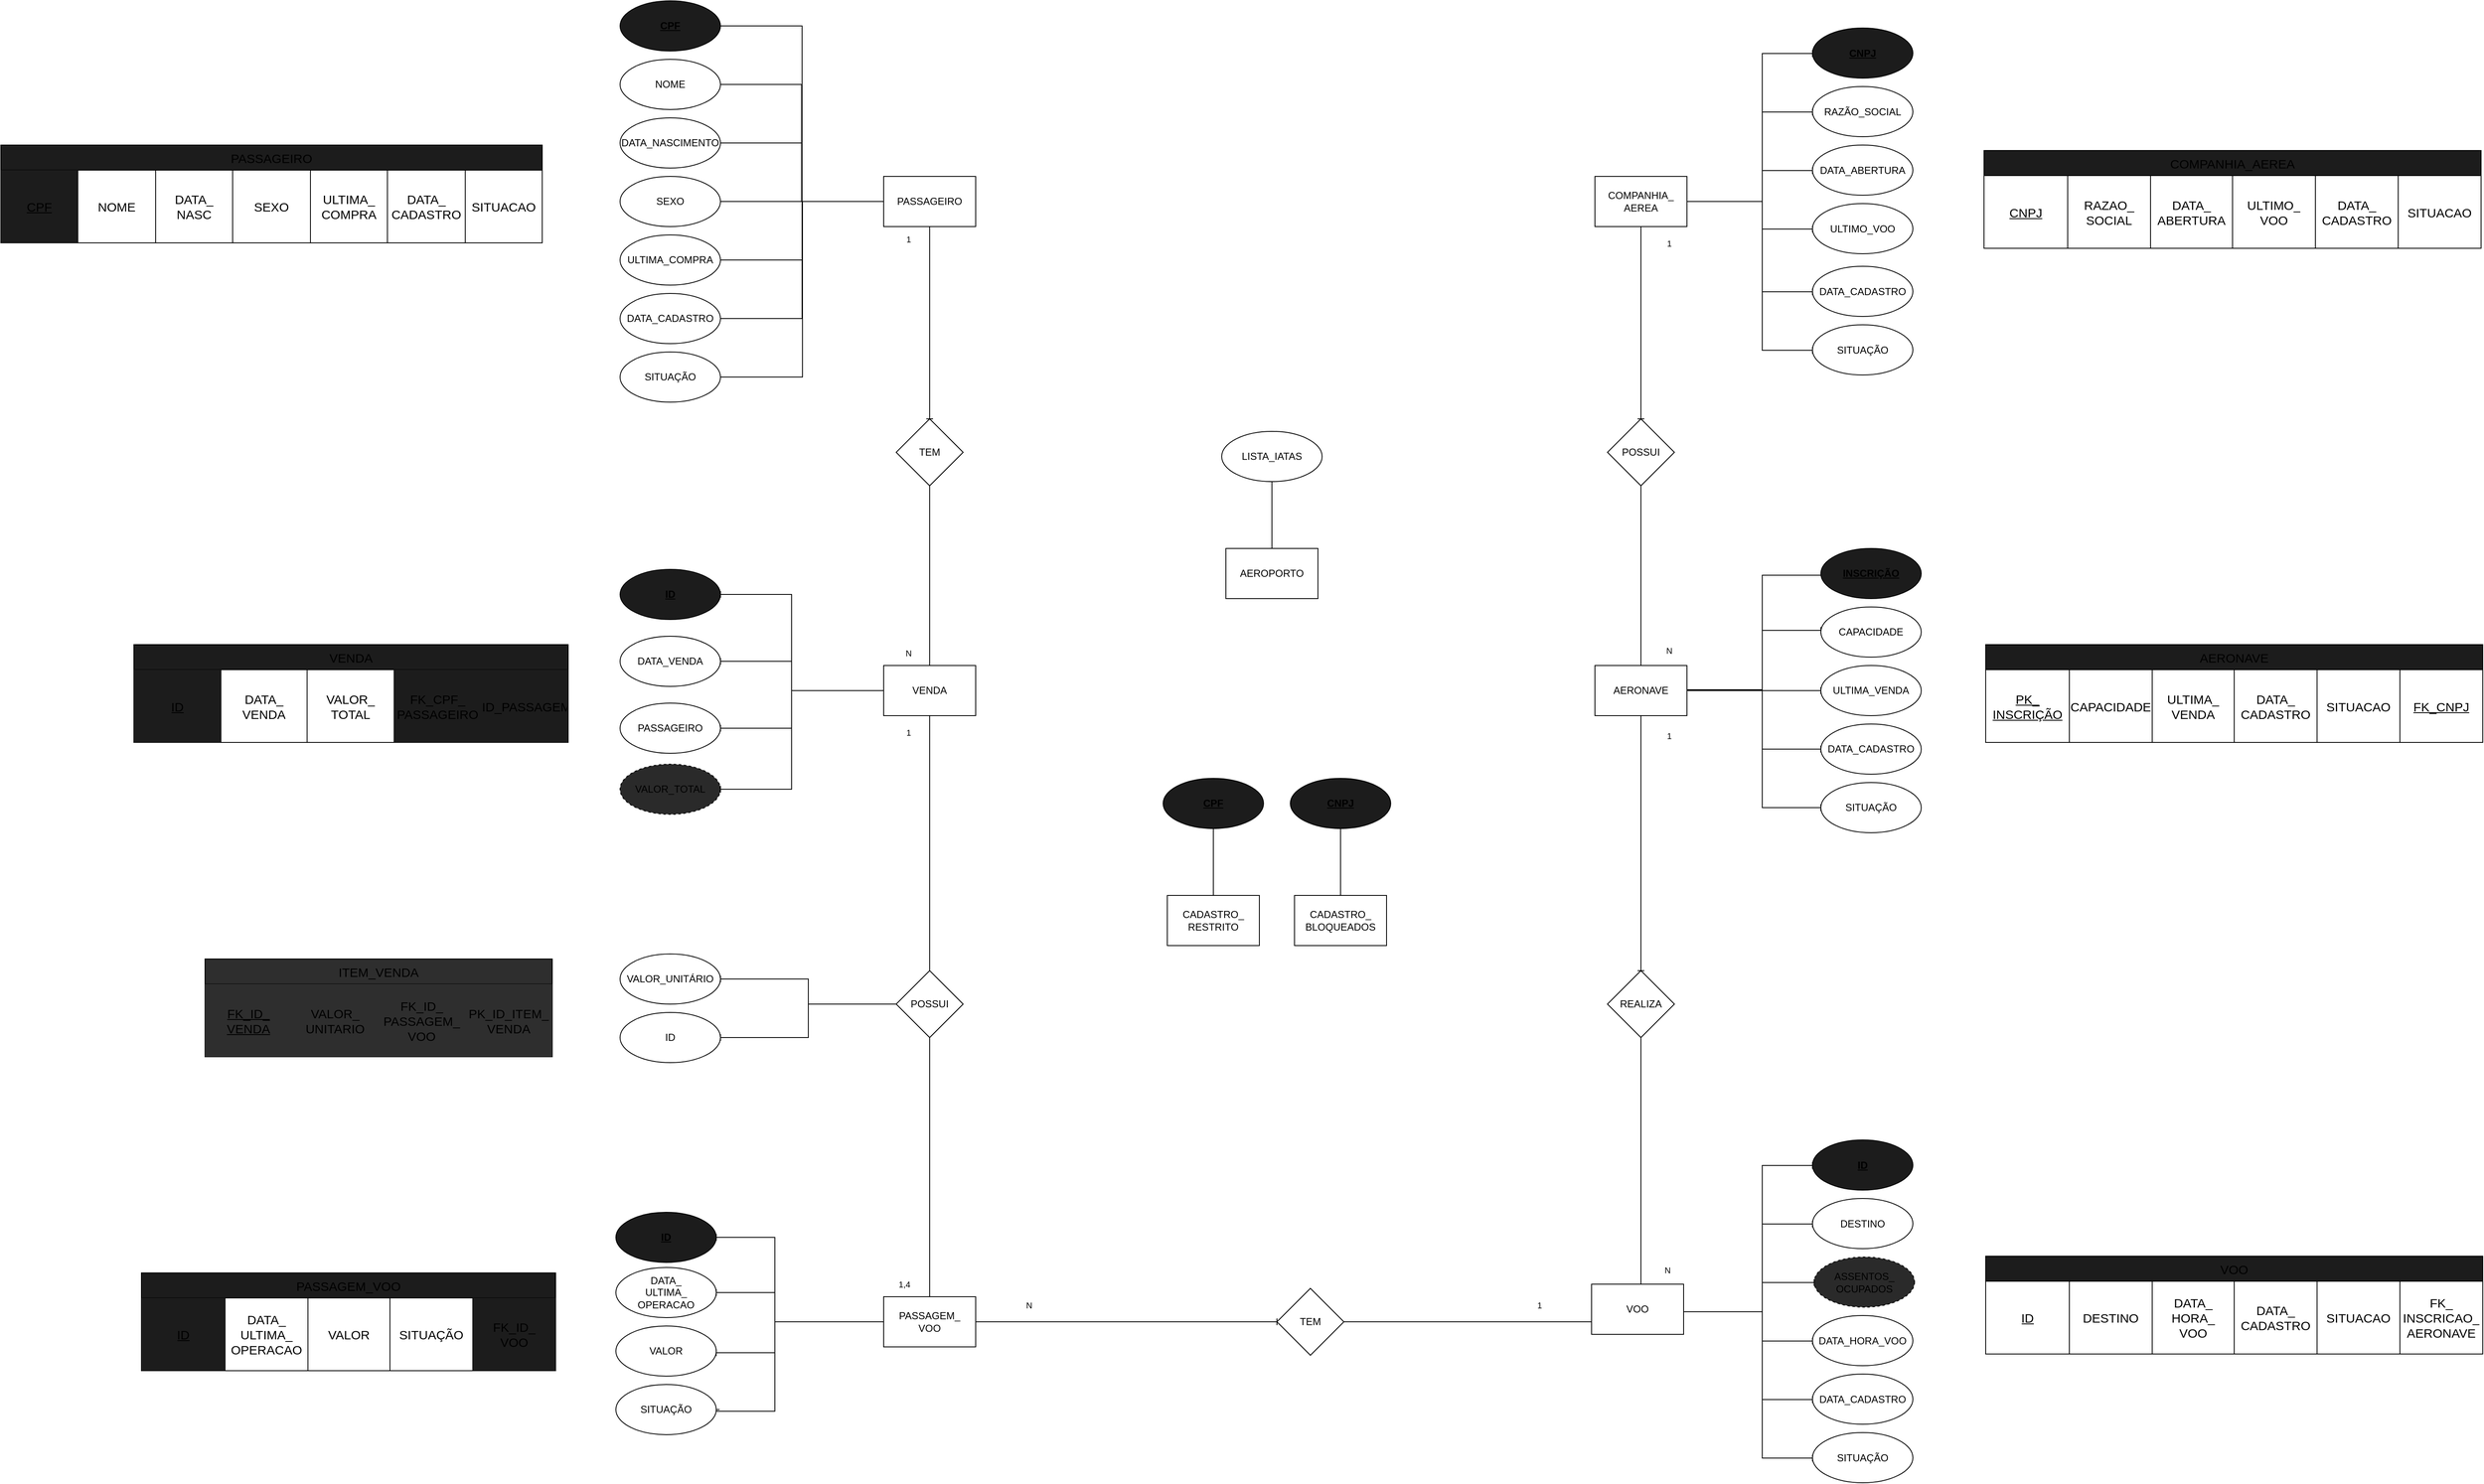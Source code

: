 <mxfile version="20.3.0" type="device"><diagram id="CQ9ocVuap0msSRgWzdyq" name="Página-1"><mxGraphModel dx="4755" dy="2163" grid="0" gridSize="10" guides="1" tooltips="1" connect="1" arrows="1" fold="1" page="0" pageScale="1" pageWidth="827" pageHeight="1169" math="0" shadow="0"><root><mxCell id="0"/><mxCell id="1" parent="0"/><mxCell id="SNsG5qbIzjklTTwgmhhQ-179" value="" style="edgeStyle=orthogonalEdgeStyle;rounded=0;orthogonalLoop=1;jettySize=auto;html=1;fontSize=10;endArrow=baseDash;endFill=0;" parent="1" source="SNsG5qbIzjklTTwgmhhQ-1" target="SNsG5qbIzjklTTwgmhhQ-178" edge="1"><mxGeometry relative="1" as="geometry"/></mxCell><mxCell id="SNsG5qbIzjklTTwgmhhQ-1" value="PASSAGEIRO" style="whiteSpace=wrap;html=1;align=center;strokeColor=default;" parent="1" vertex="1"><mxGeometry x="-90" y="600" width="110" height="60" as="geometry"/></mxCell><mxCell id="SNsG5qbIzjklTTwgmhhQ-144" style="edgeStyle=orthogonalEdgeStyle;rounded=0;orthogonalLoop=1;jettySize=auto;html=1;entryX=0;entryY=0.5;entryDx=0;entryDy=0;fontSize=10;endArrow=baseDash;endFill=0;" parent="1" source="SNsG5qbIzjklTTwgmhhQ-12" target="SNsG5qbIzjklTTwgmhhQ-1" edge="1"><mxGeometry relative="1" as="geometry"/></mxCell><mxCell id="SNsG5qbIzjklTTwgmhhQ-12" value="&lt;u&gt;&lt;b&gt;CPF&lt;/b&gt;&lt;/u&gt;" style="ellipse;whiteSpace=wrap;html=1;fillColor=#1C1C1C;" parent="1" vertex="1"><mxGeometry x="-405" y="390" width="120" height="60" as="geometry"/></mxCell><mxCell id="SNsG5qbIzjklTTwgmhhQ-145" style="edgeStyle=orthogonalEdgeStyle;rounded=0;orthogonalLoop=1;jettySize=auto;html=1;fontSize=10;endArrow=baseDash;endFill=0;" parent="1" source="SNsG5qbIzjklTTwgmhhQ-14" target="SNsG5qbIzjklTTwgmhhQ-1" edge="1"><mxGeometry relative="1" as="geometry"><Array as="points"><mxPoint x="-188" y="490"/><mxPoint x="-188" y="630"/></Array></mxGeometry></mxCell><mxCell id="SNsG5qbIzjklTTwgmhhQ-14" value="NOME" style="ellipse;whiteSpace=wrap;html=1;" parent="1" vertex="1"><mxGeometry x="-405" y="460" width="120" height="60" as="geometry"/></mxCell><mxCell id="SNsG5qbIzjklTTwgmhhQ-146" style="edgeStyle=orthogonalEdgeStyle;rounded=0;orthogonalLoop=1;jettySize=auto;html=1;entryX=0;entryY=0.5;entryDx=0;entryDy=0;fontSize=10;endArrow=baseDash;endFill=0;" parent="1" source="SNsG5qbIzjklTTwgmhhQ-16" target="SNsG5qbIzjklTTwgmhhQ-1" edge="1"><mxGeometry relative="1" as="geometry"/></mxCell><mxCell id="SNsG5qbIzjklTTwgmhhQ-16" value="DATA_NASCIMENTO" style="ellipse;whiteSpace=wrap;html=1;" parent="1" vertex="1"><mxGeometry x="-405" y="530" width="120" height="60" as="geometry"/></mxCell><mxCell id="SNsG5qbIzjklTTwgmhhQ-147" style="edgeStyle=orthogonalEdgeStyle;rounded=0;orthogonalLoop=1;jettySize=auto;html=1;fontSize=10;endArrow=baseDash;endFill=0;" parent="1" source="SNsG5qbIzjklTTwgmhhQ-18" target="SNsG5qbIzjklTTwgmhhQ-1" edge="1"><mxGeometry relative="1" as="geometry"/></mxCell><mxCell id="SNsG5qbIzjklTTwgmhhQ-18" value="SEXO" style="ellipse;whiteSpace=wrap;html=1;" parent="1" vertex="1"><mxGeometry x="-405" y="600" width="120" height="60" as="geometry"/></mxCell><mxCell id="SNsG5qbIzjklTTwgmhhQ-150" style="edgeStyle=orthogonalEdgeStyle;rounded=0;orthogonalLoop=1;jettySize=auto;html=1;entryX=0;entryY=0.5;entryDx=0;entryDy=0;fontSize=10;endArrow=baseDash;endFill=0;" parent="1" source="SNsG5qbIzjklTTwgmhhQ-20" target="SNsG5qbIzjklTTwgmhhQ-1" edge="1"><mxGeometry relative="1" as="geometry"/></mxCell><mxCell id="SNsG5qbIzjklTTwgmhhQ-20" value="ULTIMA_COMPRA" style="ellipse;whiteSpace=wrap;html=1;" parent="1" vertex="1"><mxGeometry x="-405" y="670" width="120" height="60" as="geometry"/></mxCell><mxCell id="SNsG5qbIzjklTTwgmhhQ-151" style="edgeStyle=orthogonalEdgeStyle;rounded=0;orthogonalLoop=1;jettySize=auto;html=1;entryX=0;entryY=0.5;entryDx=0;entryDy=0;fontSize=10;endArrow=baseDash;endFill=0;" parent="1" source="SNsG5qbIzjklTTwgmhhQ-24" target="SNsG5qbIzjklTTwgmhhQ-1" edge="1"><mxGeometry relative="1" as="geometry"/></mxCell><mxCell id="SNsG5qbIzjklTTwgmhhQ-24" value="DATA_CADASTRO" style="ellipse;whiteSpace=wrap;html=1;" parent="1" vertex="1"><mxGeometry x="-405" y="740" width="120" height="60" as="geometry"/></mxCell><mxCell id="SNsG5qbIzjklTTwgmhhQ-153" style="edgeStyle=orthogonalEdgeStyle;rounded=0;orthogonalLoop=1;jettySize=auto;html=1;fontSize=10;endArrow=baseDash;endFill=0;" parent="1" source="SNsG5qbIzjklTTwgmhhQ-26" target="SNsG5qbIzjklTTwgmhhQ-1" edge="1"><mxGeometry relative="1" as="geometry"><Array as="points"><mxPoint x="-187" y="840"/><mxPoint x="-187" y="630"/></Array></mxGeometry></mxCell><mxCell id="SNsG5qbIzjklTTwgmhhQ-26" value="SITUAÇÃO" style="ellipse;whiteSpace=wrap;html=1;" parent="1" vertex="1"><mxGeometry x="-405" y="810" width="120" height="60" as="geometry"/></mxCell><mxCell id="SNsG5qbIzjklTTwgmhhQ-115" value="" style="edgeStyle=orthogonalEdgeStyle;rounded=0;orthogonalLoop=1;jettySize=auto;html=1;fontSize=10;endArrow=baseDash;endFill=0;" parent="1" source="SNsG5qbIzjklTTwgmhhQ-35" target="SNsG5qbIzjklTTwgmhhQ-114" edge="1"><mxGeometry relative="1" as="geometry"/></mxCell><mxCell id="SNsG5qbIzjklTTwgmhhQ-209" style="edgeStyle=orthogonalEdgeStyle;rounded=0;orthogonalLoop=1;jettySize=auto;html=1;fontSize=10;endArrow=baseDash;endFill=0;" parent="1" source="SNsG5qbIzjklTTwgmhhQ-35" target="SNsG5qbIzjklTTwgmhhQ-41" edge="1"><mxGeometry relative="1" as="geometry"><Array as="points"><mxPoint x="960" y="630"/><mxPoint x="960" y="808"/></Array></mxGeometry></mxCell><mxCell id="SNsG5qbIzjklTTwgmhhQ-210" style="edgeStyle=orthogonalEdgeStyle;rounded=0;orthogonalLoop=1;jettySize=auto;html=1;fontSize=10;endArrow=baseDash;endFill=0;" parent="1" source="SNsG5qbIzjklTTwgmhhQ-35" target="SNsG5qbIzjklTTwgmhhQ-40" edge="1"><mxGeometry relative="1" as="geometry"><Array as="points"><mxPoint x="960" y="630"/><mxPoint x="960" y="738"/></Array></mxGeometry></mxCell><mxCell id="SNsG5qbIzjklTTwgmhhQ-211" style="edgeStyle=orthogonalEdgeStyle;rounded=0;orthogonalLoop=1;jettySize=auto;html=1;fontSize=10;endArrow=baseDash;endFill=0;" parent="1" source="SNsG5qbIzjklTTwgmhhQ-35" target="SNsG5qbIzjklTTwgmhhQ-39" edge="1"><mxGeometry relative="1" as="geometry"><Array as="points"><mxPoint x="960" y="630"/><mxPoint x="960" y="663"/></Array></mxGeometry></mxCell><mxCell id="SNsG5qbIzjklTTwgmhhQ-212" style="edgeStyle=orthogonalEdgeStyle;rounded=0;orthogonalLoop=1;jettySize=auto;html=1;fontSize=10;endArrow=baseDash;endFill=0;" parent="1" source="SNsG5qbIzjklTTwgmhhQ-35" target="SNsG5qbIzjklTTwgmhhQ-38" edge="1"><mxGeometry relative="1" as="geometry"><Array as="points"><mxPoint x="960" y="630"/><mxPoint x="960" y="593"/></Array></mxGeometry></mxCell><mxCell id="SNsG5qbIzjklTTwgmhhQ-213" style="edgeStyle=orthogonalEdgeStyle;rounded=0;orthogonalLoop=1;jettySize=auto;html=1;fontSize=10;endArrow=baseDash;endFill=0;" parent="1" source="SNsG5qbIzjklTTwgmhhQ-35" target="SNsG5qbIzjklTTwgmhhQ-37" edge="1"><mxGeometry relative="1" as="geometry"><Array as="points"><mxPoint x="960" y="630"/><mxPoint x="960" y="523"/></Array></mxGeometry></mxCell><mxCell id="SNsG5qbIzjklTTwgmhhQ-214" style="edgeStyle=orthogonalEdgeStyle;rounded=0;orthogonalLoop=1;jettySize=auto;html=1;fontSize=10;endArrow=baseDash;endFill=0;" parent="1" source="SNsG5qbIzjklTTwgmhhQ-35" target="SNsG5qbIzjklTTwgmhhQ-36" edge="1"><mxGeometry relative="1" as="geometry"><Array as="points"><mxPoint x="960" y="630"/><mxPoint x="960" y="453"/></Array></mxGeometry></mxCell><mxCell id="SNsG5qbIzjklTTwgmhhQ-35" value="COMPANHIA_&lt;br&gt;AEREA" style="whiteSpace=wrap;html=1;align=center;strokeColor=default;" parent="1" vertex="1"><mxGeometry x="760" y="600" width="110" height="60" as="geometry"/></mxCell><mxCell id="SNsG5qbIzjklTTwgmhhQ-36" value="&lt;u&gt;&lt;b&gt;CNPJ&lt;/b&gt;&lt;/u&gt;" style="ellipse;whiteSpace=wrap;html=1;fillColor=#1C1C1C;" parent="1" vertex="1"><mxGeometry x="1020" y="422.5" width="120" height="60" as="geometry"/></mxCell><mxCell id="SNsG5qbIzjklTTwgmhhQ-39" value="ULTIMO_VOO" style="ellipse;whiteSpace=wrap;html=1;" parent="1" vertex="1"><mxGeometry x="1020" y="632.5" width="120" height="60" as="geometry"/></mxCell><mxCell id="SNsG5qbIzjklTTwgmhhQ-40" value="DATA_CADASTRO" style="ellipse;whiteSpace=wrap;html=1;" parent="1" vertex="1"><mxGeometry x="1020" y="707.5" width="120" height="60" as="geometry"/></mxCell><mxCell id="SNsG5qbIzjklTTwgmhhQ-41" value="SITUAÇÃO" style="ellipse;whiteSpace=wrap;html=1;" parent="1" vertex="1"><mxGeometry x="1020" y="777.5" width="120" height="60" as="geometry"/></mxCell><mxCell id="SNsG5qbIzjklTTwgmhhQ-124" style="edgeStyle=orthogonalEdgeStyle;rounded=0;orthogonalLoop=1;jettySize=auto;html=1;entryX=0.083;entryY=0.417;entryDx=0;entryDy=0;entryPerimeter=0;fontSize=10;endArrow=baseDash;endFill=0;" parent="1" source="SNsG5qbIzjklTTwgmhhQ-55" target="SNsG5qbIzjklTTwgmhhQ-56" edge="1"><mxGeometry relative="1" as="geometry"><mxPoint x="870" y="1180" as="sourcePoint"/><Array as="points"><mxPoint x="960" y="1214"/><mxPoint x="960" y="1077"/><mxPoint x="1040" y="1077"/></Array></mxGeometry></mxCell><mxCell id="SNsG5qbIzjklTTwgmhhQ-126" style="edgeStyle=orthogonalEdgeStyle;rounded=0;orthogonalLoop=1;jettySize=auto;html=1;fontSize=10;endArrow=baseDash;endFill=0;" parent="1" source="SNsG5qbIzjklTTwgmhhQ-55" target="SNsG5qbIzjklTTwgmhhQ-57" edge="1"><mxGeometry relative="1" as="geometry"><mxPoint x="870" y="1180" as="sourcePoint"/><Array as="points"><mxPoint x="960" y="1214"/><mxPoint x="960" y="1143"/></Array></mxGeometry></mxCell><mxCell id="SNsG5qbIzjklTTwgmhhQ-128" style="edgeStyle=orthogonalEdgeStyle;rounded=0;orthogonalLoop=1;jettySize=auto;html=1;fontSize=10;endArrow=baseDash;endFill=0;" parent="1" source="SNsG5qbIzjklTTwgmhhQ-55" target="SNsG5qbIzjklTTwgmhhQ-59" edge="1"><mxGeometry relative="1" as="geometry"><mxPoint x="870" y="1180" as="sourcePoint"/><Array as="points"/></mxGeometry></mxCell><mxCell id="SNsG5qbIzjklTTwgmhhQ-129" style="edgeStyle=orthogonalEdgeStyle;rounded=0;orthogonalLoop=1;jettySize=auto;html=1;fontSize=10;endArrow=baseDash;endFill=0;" parent="1" source="SNsG5qbIzjklTTwgmhhQ-55" target="SNsG5qbIzjklTTwgmhhQ-60" edge="1"><mxGeometry relative="1" as="geometry"><mxPoint x="870" y="1180" as="sourcePoint"/><Array as="points"><mxPoint x="960" y="1214"/><mxPoint x="960" y="1285"/></Array></mxGeometry></mxCell><mxCell id="SNsG5qbIzjklTTwgmhhQ-130" style="edgeStyle=orthogonalEdgeStyle;rounded=0;orthogonalLoop=1;jettySize=auto;html=1;fontSize=10;endArrow=baseDash;endFill=0;exitX=0.988;exitY=0.499;exitDx=0;exitDy=0;exitPerimeter=0;" parent="1" source="SNsG5qbIzjklTTwgmhhQ-55" target="SNsG5qbIzjklTTwgmhhQ-61" edge="1"><mxGeometry relative="1" as="geometry"><mxPoint x="870" y="1180" as="sourcePoint"/><Array as="points"><mxPoint x="870" y="1215"/><mxPoint x="960" y="1214"/><mxPoint x="960" y="1355"/></Array></mxGeometry></mxCell><mxCell id="SNsG5qbIzjklTTwgmhhQ-132" value="" style="edgeStyle=orthogonalEdgeStyle;rounded=0;orthogonalLoop=1;jettySize=auto;html=1;fontSize=10;endArrow=baseDash;endFill=0;" parent="1" source="SNsG5qbIzjklTTwgmhhQ-55" target="SNsG5qbIzjklTTwgmhhQ-131" edge="1"><mxGeometry relative="1" as="geometry"/></mxCell><mxCell id="SNsG5qbIzjklTTwgmhhQ-55" value="AERONAVE" style="whiteSpace=wrap;html=1;align=center;strokeColor=default;" parent="1" vertex="1"><mxGeometry x="760" y="1185" width="110" height="60" as="geometry"/></mxCell><mxCell id="SNsG5qbIzjklTTwgmhhQ-56" value="&lt;u&gt;&lt;b&gt;INSCRIÇÃO&lt;/b&gt;&lt;/u&gt;" style="ellipse;whiteSpace=wrap;html=1;fillColor=#1C1C1C;" parent="1" vertex="1"><mxGeometry x="1030" y="1045" width="120" height="60" as="geometry"/></mxCell><mxCell id="SNsG5qbIzjklTTwgmhhQ-57" value="CAPACIDADE" style="ellipse;whiteSpace=wrap;html=1;" parent="1" vertex="1"><mxGeometry x="1030" y="1115" width="120" height="60" as="geometry"/></mxCell><mxCell id="SNsG5qbIzjklTTwgmhhQ-59" value="ULTIMA_VENDA" style="ellipse;whiteSpace=wrap;html=1;" parent="1" vertex="1"><mxGeometry x="1030" y="1185" width="120" height="60" as="geometry"/></mxCell><mxCell id="SNsG5qbIzjklTTwgmhhQ-60" value="DATA_CADASTRO" style="ellipse;whiteSpace=wrap;html=1;" parent="1" vertex="1"><mxGeometry x="1030" y="1255" width="120" height="60" as="geometry"/></mxCell><mxCell id="SNsG5qbIzjklTTwgmhhQ-61" value="SITUAÇÃO" style="ellipse;whiteSpace=wrap;html=1;" parent="1" vertex="1"><mxGeometry x="1030" y="1325" width="120" height="60" as="geometry"/></mxCell><mxCell id="SNsG5qbIzjklTTwgmhhQ-137" style="edgeStyle=orthogonalEdgeStyle;rounded=0;orthogonalLoop=1;jettySize=auto;html=1;fontSize=10;endArrow=baseDash;endFill=0;" parent="1" source="SNsG5qbIzjklTTwgmhhQ-68" target="SNsG5qbIzjklTTwgmhhQ-69" edge="1"><mxGeometry relative="1" as="geometry"><mxPoint x="810.0" y="2187.5" as="sourcePoint"/><Array as="points"><mxPoint x="960" y="1958"/><mxPoint x="960" y="1783"/></Array></mxGeometry></mxCell><mxCell id="SNsG5qbIzjklTTwgmhhQ-138" style="edgeStyle=orthogonalEdgeStyle;rounded=0;orthogonalLoop=1;jettySize=auto;html=1;fontSize=10;endArrow=baseDash;endFill=0;" parent="1" source="SNsG5qbIzjklTTwgmhhQ-68" target="SNsG5qbIzjklTTwgmhhQ-70" edge="1"><mxGeometry relative="1" as="geometry"><mxPoint x="810.0" y="2187.5" as="sourcePoint"/><Array as="points"><mxPoint x="960" y="1958"/><mxPoint x="960" y="1853"/></Array></mxGeometry></mxCell><mxCell id="SNsG5qbIzjklTTwgmhhQ-139" style="edgeStyle=orthogonalEdgeStyle;rounded=0;orthogonalLoop=1;jettySize=auto;html=1;fontSize=10;endArrow=baseDash;endFill=0;" parent="1" source="SNsG5qbIzjklTTwgmhhQ-68" target="SNsG5qbIzjklTTwgmhhQ-222" edge="1"><mxGeometry relative="1" as="geometry"><mxPoint x="810.0" y="2187.5" as="sourcePoint"/><mxPoint x="1020.008" y="1923.0" as="targetPoint"/><Array as="points"><mxPoint x="960" y="1958"/><mxPoint x="960" y="1923"/></Array></mxGeometry></mxCell><mxCell id="SNsG5qbIzjklTTwgmhhQ-140" style="edgeStyle=orthogonalEdgeStyle;rounded=0;orthogonalLoop=1;jettySize=auto;html=1;fontSize=10;endArrow=baseDash;endFill=0;" parent="1" source="SNsG5qbIzjklTTwgmhhQ-68" target="SNsG5qbIzjklTTwgmhhQ-72" edge="1"><mxGeometry relative="1" as="geometry"><mxPoint x="810.0" y="2187.5" as="sourcePoint"/><Array as="points"><mxPoint x="960" y="1958"/><mxPoint x="960" y="1993"/></Array></mxGeometry></mxCell><mxCell id="SNsG5qbIzjklTTwgmhhQ-141" style="edgeStyle=orthogonalEdgeStyle;rounded=0;orthogonalLoop=1;jettySize=auto;html=1;fontSize=10;endArrow=baseDash;endFill=0;" parent="1" source="SNsG5qbIzjklTTwgmhhQ-68" target="SNsG5qbIzjklTTwgmhhQ-73" edge="1"><mxGeometry relative="1" as="geometry"><mxPoint x="810.0" y="2187.5" as="sourcePoint"/><Array as="points"><mxPoint x="960" y="1958"/><mxPoint x="960" y="2063"/></Array></mxGeometry></mxCell><mxCell id="SNsG5qbIzjklTTwgmhhQ-142" style="edgeStyle=orthogonalEdgeStyle;rounded=0;orthogonalLoop=1;jettySize=auto;html=1;fontSize=10;endArrow=baseDash;endFill=0;exitX=1;exitY=0.5;exitDx=0;exitDy=0;" parent="1" source="SNsG5qbIzjklTTwgmhhQ-68" target="SNsG5qbIzjklTTwgmhhQ-74" edge="1"><mxGeometry relative="1" as="geometry"><mxPoint x="810.0" y="2187.5" as="sourcePoint"/><Array as="points"><mxPoint x="865" y="1958"/><mxPoint x="960" y="1958"/><mxPoint x="960" y="2133"/></Array></mxGeometry></mxCell><mxCell id="SNsG5qbIzjklTTwgmhhQ-68" value="VOO" style="whiteSpace=wrap;html=1;align=center;strokeColor=default;" parent="1" vertex="1"><mxGeometry x="756" y="1925" width="110" height="60" as="geometry"/></mxCell><mxCell id="SNsG5qbIzjklTTwgmhhQ-69" value="&lt;u&gt;&lt;b&gt;ID&lt;/b&gt;&lt;/u&gt;" style="ellipse;whiteSpace=wrap;html=1;fillColor=#1C1C1C;" parent="1" vertex="1"><mxGeometry x="1020" y="1752.5" width="120" height="60" as="geometry"/></mxCell><mxCell id="SNsG5qbIzjklTTwgmhhQ-70" value="DESTINO" style="ellipse;whiteSpace=wrap;html=1;" parent="1" vertex="1"><mxGeometry x="1020" y="1822.5" width="120" height="60" as="geometry"/></mxCell><mxCell id="SNsG5qbIzjklTTwgmhhQ-74" value="SITUAÇÃO" style="ellipse;whiteSpace=wrap;html=1;" parent="1" vertex="1"><mxGeometry x="1020" y="2102.5" width="120" height="60" as="geometry"/></mxCell><mxCell id="SNsG5qbIzjklTTwgmhhQ-190" value="" style="edgeStyle=orthogonalEdgeStyle;rounded=0;orthogonalLoop=1;jettySize=auto;html=1;fontSize=10;endArrow=baseDash;endFill=0;" parent="1" source="SNsG5qbIzjklTTwgmhhQ-81" target="SNsG5qbIzjklTTwgmhhQ-189" edge="1"><mxGeometry relative="1" as="geometry"/></mxCell><mxCell id="SNsG5qbIzjklTTwgmhhQ-206" style="edgeStyle=orthogonalEdgeStyle;rounded=0;orthogonalLoop=1;jettySize=auto;html=1;fontSize=10;endArrow=baseDash;endFill=0;" parent="1" source="SNsG5qbIzjklTTwgmhhQ-81" target="SNsG5qbIzjklTTwgmhhQ-85" edge="1"><mxGeometry relative="1" as="geometry"><Array as="points"><mxPoint x="-220" y="1970"/><mxPoint x="-220" y="2007"/></Array></mxGeometry></mxCell><mxCell id="SNsG5qbIzjklTTwgmhhQ-207" style="edgeStyle=orthogonalEdgeStyle;rounded=0;orthogonalLoop=1;jettySize=auto;html=1;fontSize=10;endArrow=baseDash;endFill=0;entryX=1;entryY=0.5;entryDx=0;entryDy=0;" parent="1" source="SNsG5qbIzjklTTwgmhhQ-81" target="SNsG5qbIzjklTTwgmhhQ-86" edge="1"><mxGeometry relative="1" as="geometry"><Array as="points"><mxPoint x="-220" y="1970"/><mxPoint x="-220" y="2077"/><mxPoint x="-290" y="2077"/></Array></mxGeometry></mxCell><mxCell id="SNsG5qbIzjklTTwgmhhQ-309" style="edgeStyle=orthogonalEdgeStyle;rounded=0;orthogonalLoop=1;jettySize=auto;html=1;fontSize=15;endArrow=baseDash;endFill=0;" parent="1" source="SNsG5qbIzjklTTwgmhhQ-81" target="SNsG5qbIzjklTTwgmhhQ-84" edge="1"><mxGeometry relative="1" as="geometry"><Array as="points"><mxPoint x="-220" y="1970"/><mxPoint x="-220" y="1935"/></Array></mxGeometry></mxCell><mxCell id="SNsG5qbIzjklTTwgmhhQ-310" style="edgeStyle=orthogonalEdgeStyle;rounded=0;orthogonalLoop=1;jettySize=auto;html=1;fontSize=15;endArrow=baseDash;endFill=0;" parent="1" source="SNsG5qbIzjklTTwgmhhQ-81" target="SNsG5qbIzjklTTwgmhhQ-82" edge="1"><mxGeometry relative="1" as="geometry"><Array as="points"><mxPoint x="-220" y="1970"/><mxPoint x="-220" y="1869"/></Array></mxGeometry></mxCell><mxCell id="SNsG5qbIzjklTTwgmhhQ-81" value="PASSAGEM_&lt;br&gt;VOO" style="whiteSpace=wrap;html=1;align=center;strokeColor=default;" parent="1" vertex="1"><mxGeometry x="-90" y="1940" width="110" height="60" as="geometry"/></mxCell><mxCell id="SNsG5qbIzjklTTwgmhhQ-82" value="&lt;u&gt;ID&lt;/u&gt;" style="ellipse;whiteSpace=wrap;html=1;fontStyle=1;fillColor=#1C1C1C;" parent="1" vertex="1"><mxGeometry x="-410" y="1839" width="120" height="60" as="geometry"/></mxCell><mxCell id="SNsG5qbIzjklTTwgmhhQ-84" value="DATA_&lt;br&gt;ULTIMA_&lt;br&gt;OPERACAO" style="ellipse;whiteSpace=wrap;html=1;" parent="1" vertex="1"><mxGeometry x="-410" y="1905" width="120" height="60" as="geometry"/></mxCell><mxCell id="SNsG5qbIzjklTTwgmhhQ-85" value="VALOR" style="ellipse;whiteSpace=wrap;html=1;" parent="1" vertex="1"><mxGeometry x="-410" y="1975" width="120" height="60" as="geometry"/></mxCell><mxCell id="SNsG5qbIzjklTTwgmhhQ-86" value="SITUAÇÃO" style="ellipse;whiteSpace=wrap;html=1;" parent="1" vertex="1"><mxGeometry x="-410" y="2045" width="120" height="60" as="geometry"/></mxCell><mxCell id="SNsG5qbIzjklTTwgmhhQ-174" style="edgeStyle=orthogonalEdgeStyle;rounded=0;orthogonalLoop=1;jettySize=auto;html=1;fontSize=10;endArrow=baseDash;endFill=0;" parent="1" target="SNsG5qbIzjklTTwgmhhQ-95" edge="1"><mxGeometry relative="1" as="geometry"><mxPoint x="-90" y="1214.976" as="sourcePoint"/><Array as="points"><mxPoint x="-200" y="1215"/><mxPoint x="-200" y="1100"/></Array></mxGeometry></mxCell><mxCell id="SNsG5qbIzjklTTwgmhhQ-175" style="edgeStyle=orthogonalEdgeStyle;rounded=0;orthogonalLoop=1;jettySize=auto;html=1;fontSize=10;endArrow=baseDash;endFill=0;" parent="1" target="SNsG5qbIzjklTTwgmhhQ-96" edge="1"><mxGeometry relative="1" as="geometry"><mxPoint x="-90" y="1214.976" as="sourcePoint"/><Array as="points"><mxPoint x="-200" y="1215"/><mxPoint x="-200" y="1180"/></Array></mxGeometry></mxCell><mxCell id="SNsG5qbIzjklTTwgmhhQ-176" style="edgeStyle=orthogonalEdgeStyle;rounded=0;orthogonalLoop=1;jettySize=auto;html=1;fontSize=10;endArrow=baseDash;endFill=0;" parent="1" target="SNsG5qbIzjklTTwgmhhQ-97" edge="1"><mxGeometry relative="1" as="geometry"><mxPoint x="-90" y="1214.976" as="sourcePoint"/><Array as="points"><mxPoint x="-200" y="1215"/><mxPoint x="-200" y="1260"/></Array></mxGeometry></mxCell><mxCell id="SNsG5qbIzjklTTwgmhhQ-95" value="&lt;u&gt;&lt;b&gt;ID&lt;/b&gt;&lt;/u&gt;" style="ellipse;whiteSpace=wrap;html=1;fillColor=#1C1C1C;" parent="1" vertex="1"><mxGeometry x="-405" y="1070" width="120" height="60" as="geometry"/></mxCell><mxCell id="SNsG5qbIzjklTTwgmhhQ-96" value="DATA_VENDA" style="ellipse;whiteSpace=wrap;html=1;" parent="1" vertex="1"><mxGeometry x="-405" y="1150" width="120" height="60" as="geometry"/></mxCell><mxCell id="SNsG5qbIzjklTTwgmhhQ-97" value="PASSAGEIRO" style="ellipse;whiteSpace=wrap;html=1;" parent="1" vertex="1"><mxGeometry x="-405" y="1230" width="120" height="60" as="geometry"/></mxCell><mxCell id="SNsG5qbIzjklTTwgmhhQ-116" style="edgeStyle=orthogonalEdgeStyle;rounded=0;orthogonalLoop=1;jettySize=auto;html=1;fontSize=10;endArrow=baseDash;endFill=0;" parent="1" source="SNsG5qbIzjklTTwgmhhQ-114" target="SNsG5qbIzjklTTwgmhhQ-55" edge="1"><mxGeometry relative="1" as="geometry"/></mxCell><mxCell id="SNsG5qbIzjklTTwgmhhQ-114" value="POSSUI" style="rhombus;whiteSpace=wrap;html=1;" parent="1" vertex="1"><mxGeometry x="775" y="890" width="80" height="80" as="geometry"/></mxCell><mxCell id="SNsG5qbIzjklTTwgmhhQ-38" value="DATA_ABERTURA" style="ellipse;whiteSpace=wrap;html=1;" parent="1" vertex="1"><mxGeometry x="1020" y="562.5" width="120" height="60" as="geometry"/></mxCell><mxCell id="SNsG5qbIzjklTTwgmhhQ-37" value="RAZÃO_SOCIAL" style="ellipse;whiteSpace=wrap;html=1;" parent="1" vertex="1"><mxGeometry x="1020" y="492.5" width="120" height="60" as="geometry"/></mxCell><mxCell id="SNsG5qbIzjklTTwgmhhQ-208" style="edgeStyle=orthogonalEdgeStyle;rounded=0;orthogonalLoop=1;jettySize=auto;html=1;fontSize=10;endArrow=baseDash;endFill=0;" parent="1" source="SNsG5qbIzjklTTwgmhhQ-131" target="SNsG5qbIzjklTTwgmhhQ-68" edge="1"><mxGeometry relative="1" as="geometry"><Array as="points"><mxPoint x="815" y="1840"/><mxPoint x="815" y="1840"/></Array></mxGeometry></mxCell><mxCell id="SNsG5qbIzjklTTwgmhhQ-131" value="REALIZA" style="rhombus;whiteSpace=wrap;html=1;" parent="1" vertex="1"><mxGeometry x="775" y="1550" width="80" height="80" as="geometry"/></mxCell><mxCell id="SNsG5qbIzjklTTwgmhhQ-73" value="DATA_CADASTRO" style="ellipse;whiteSpace=wrap;html=1;" parent="1" vertex="1"><mxGeometry x="1020" y="2032.5" width="120" height="60" as="geometry"/></mxCell><mxCell id="SNsG5qbIzjklTTwgmhhQ-72" value="DATA_HORA_VOO" style="ellipse;whiteSpace=wrap;html=1;" parent="1" vertex="1"><mxGeometry x="1020" y="1962.5" width="120" height="60" as="geometry"/></mxCell><mxCell id="SNsG5qbIzjklTTwgmhhQ-201" style="edgeStyle=orthogonalEdgeStyle;rounded=0;orthogonalLoop=1;jettySize=auto;html=1;fontSize=10;endArrow=baseDash;endFill=0;" parent="1" source="SNsG5qbIzjklTTwgmhhQ-178" target="SNsG5qbIzjklTTwgmhhQ-196" edge="1"><mxGeometry relative="1" as="geometry"/></mxCell><mxCell id="SNsG5qbIzjklTTwgmhhQ-178" value="TEM" style="rhombus;whiteSpace=wrap;html=1;" parent="1" vertex="1"><mxGeometry x="-75" y="890" width="80" height="80" as="geometry"/></mxCell><mxCell id="SNsG5qbIzjklTTwgmhhQ-181" value="N" style="text;html=1;strokeColor=none;fillColor=none;align=center;verticalAlign=middle;whiteSpace=wrap;rounded=0;fontSize=10;" parent="1" vertex="1"><mxGeometry x="-90" y="1155" width="60" height="30" as="geometry"/></mxCell><mxCell id="SNsG5qbIzjklTTwgmhhQ-183" value="1" style="text;html=1;strokeColor=none;fillColor=none;align=center;verticalAlign=middle;whiteSpace=wrap;rounded=0;fontSize=10;" parent="1" vertex="1"><mxGeometry x="-90" y="660" width="60" height="30" as="geometry"/></mxCell><mxCell id="SNsG5qbIzjklTTwgmhhQ-188" style="edgeStyle=orthogonalEdgeStyle;rounded=0;orthogonalLoop=1;jettySize=auto;html=1;fontSize=10;endArrow=baseDash;endFill=0;" parent="1" source="SNsG5qbIzjklTTwgmhhQ-186" target="SNsG5qbIzjklTTwgmhhQ-81" edge="1"><mxGeometry relative="1" as="geometry"/></mxCell><mxCell id="SNsG5qbIzjklTTwgmhhQ-202" style="edgeStyle=orthogonalEdgeStyle;rounded=0;orthogonalLoop=1;jettySize=auto;html=1;fontSize=10;endArrow=baseDash;endFill=0;" parent="1" source="SNsG5qbIzjklTTwgmhhQ-186" target="SNsG5qbIzjklTTwgmhhQ-196" edge="1"><mxGeometry relative="1" as="geometry"/></mxCell><mxCell id="SNsG5qbIzjklTTwgmhhQ-216" value="" style="edgeStyle=orthogonalEdgeStyle;rounded=0;orthogonalLoop=1;jettySize=auto;html=1;fontSize=10;endArrow=baseDash;endFill=0;" parent="1" source="SNsG5qbIzjklTTwgmhhQ-186" target="SNsG5qbIzjklTTwgmhhQ-215" edge="1"><mxGeometry relative="1" as="geometry"/></mxCell><mxCell id="SNsG5qbIzjklTTwgmhhQ-218" value="" style="edgeStyle=orthogonalEdgeStyle;rounded=0;orthogonalLoop=1;jettySize=auto;html=1;fontSize=10;endArrow=baseDash;endFill=0;" parent="1" source="SNsG5qbIzjklTTwgmhhQ-186" target="SNsG5qbIzjklTTwgmhhQ-217" edge="1"><mxGeometry relative="1" as="geometry"/></mxCell><mxCell id="SNsG5qbIzjklTTwgmhhQ-186" value="POSSUI" style="rhombus;whiteSpace=wrap;html=1;" parent="1" vertex="1"><mxGeometry x="-75" y="1550" width="80" height="80" as="geometry"/></mxCell><mxCell id="SNsG5qbIzjklTTwgmhhQ-191" style="edgeStyle=orthogonalEdgeStyle;rounded=0;orthogonalLoop=1;jettySize=auto;html=1;entryX=0;entryY=0.75;entryDx=0;entryDy=0;fontSize=10;endArrow=baseDash;endFill=0;" parent="1" source="SNsG5qbIzjklTTwgmhhQ-189" target="SNsG5qbIzjklTTwgmhhQ-68" edge="1"><mxGeometry relative="1" as="geometry"/></mxCell><mxCell id="SNsG5qbIzjklTTwgmhhQ-189" value="TEM" style="rhombus;whiteSpace=wrap;html=1;" parent="1" vertex="1"><mxGeometry x="380" y="1930" width="80" height="80" as="geometry"/></mxCell><mxCell id="SNsG5qbIzjklTTwgmhhQ-192" value="1,4" style="text;html=1;strokeColor=none;fillColor=none;align=center;verticalAlign=middle;whiteSpace=wrap;rounded=0;fontSize=10;" parent="1" vertex="1"><mxGeometry x="-95" y="1910" width="60" height="30" as="geometry"/></mxCell><mxCell id="SNsG5qbIzjklTTwgmhhQ-193" value="N" style="text;html=1;strokeColor=none;fillColor=none;align=center;verticalAlign=middle;whiteSpace=wrap;rounded=0;fontSize=10;" parent="1" vertex="1"><mxGeometry x="817" y="1892.5" width="60" height="30" as="geometry"/></mxCell><mxCell id="SNsG5qbIzjklTTwgmhhQ-194" value="N" style="text;html=1;strokeColor=none;fillColor=none;align=center;verticalAlign=middle;whiteSpace=wrap;rounded=0;fontSize=10;" parent="1" vertex="1"><mxGeometry x="819" y="1152" width="60" height="30" as="geometry"/></mxCell><mxCell id="SNsG5qbIzjklTTwgmhhQ-195" value="1" style="text;html=1;strokeColor=none;fillColor=none;align=center;verticalAlign=middle;whiteSpace=wrap;rounded=0;fontSize=10;" parent="1" vertex="1"><mxGeometry x="819" y="665" width="60" height="30" as="geometry"/></mxCell><mxCell id="SNsG5qbIzjklTTwgmhhQ-312" style="edgeStyle=orthogonalEdgeStyle;rounded=0;orthogonalLoop=1;jettySize=auto;html=1;fontSize=15;endArrow=baseDash;endFill=0;" parent="1" source="SNsG5qbIzjklTTwgmhhQ-196" target="SNsG5qbIzjklTTwgmhhQ-311" edge="1"><mxGeometry relative="1" as="geometry"><Array as="points"><mxPoint x="-200" y="1215"/><mxPoint x="-200" y="1333"/></Array></mxGeometry></mxCell><mxCell id="SNsG5qbIzjklTTwgmhhQ-196" value="VENDA" style="whiteSpace=wrap;html=1;align=center;strokeColor=default;" parent="1" vertex="1"><mxGeometry x="-90" y="1185" width="110" height="60" as="geometry"/></mxCell><mxCell id="SNsG5qbIzjklTTwgmhhQ-215" value="VALOR_UNITÁRIO" style="ellipse;whiteSpace=wrap;html=1;" parent="1" vertex="1"><mxGeometry x="-405" y="1530" width="120" height="60" as="geometry"/></mxCell><mxCell id="SNsG5qbIzjklTTwgmhhQ-217" value="ID" style="ellipse;whiteSpace=wrap;html=1;" parent="1" vertex="1"><mxGeometry x="-405" y="1600" width="120" height="60" as="geometry"/></mxCell><mxCell id="SNsG5qbIzjklTTwgmhhQ-222" value="&lt;span style=&quot;font-size: 12px;&quot;&gt;ASSENTOS_&lt;/span&gt;&lt;br style=&quot;font-size: 12px;&quot;&gt;&lt;span style=&quot;font-size: 12px;&quot;&gt;OCUPADOS&lt;/span&gt;" style="ellipse;whiteSpace=wrap;html=1;align=center;dashed=1;strokeColor=default;fontSize=10;fillColor=#2A2A2A;" parent="1" vertex="1"><mxGeometry x="1022" y="1892.5" width="120" height="60" as="geometry"/></mxCell><mxCell id="SNsG5qbIzjklTTwgmhhQ-227" value="" style="edgeStyle=orthogonalEdgeStyle;rounded=0;orthogonalLoop=1;jettySize=auto;html=1;fontSize=10;endArrow=baseDash;endFill=0;" parent="1" source="SNsG5qbIzjklTTwgmhhQ-225" target="SNsG5qbIzjklTTwgmhhQ-226" edge="1"><mxGeometry relative="1" as="geometry"/></mxCell><mxCell id="SNsG5qbIzjklTTwgmhhQ-225" value="CADASTRO_&lt;br&gt;RESTRITO" style="whiteSpace=wrap;html=1;align=center;strokeColor=default;" parent="1" vertex="1"><mxGeometry x="249" y="1460" width="110" height="60" as="geometry"/></mxCell><mxCell id="SNsG5qbIzjklTTwgmhhQ-226" value="&lt;u&gt;&lt;b&gt;CPF&lt;/b&gt;&lt;/u&gt;" style="ellipse;whiteSpace=wrap;html=1;fillColor=#1C1C1C;" parent="1" vertex="1"><mxGeometry x="244" y="1320" width="120" height="60" as="geometry"/></mxCell><mxCell id="SNsG5qbIzjklTTwgmhhQ-228" value="" style="edgeStyle=orthogonalEdgeStyle;rounded=0;orthogonalLoop=1;jettySize=auto;html=1;fontSize=10;endArrow=baseDash;endFill=0;" parent="1" source="SNsG5qbIzjklTTwgmhhQ-229" target="SNsG5qbIzjklTTwgmhhQ-230" edge="1"><mxGeometry relative="1" as="geometry"/></mxCell><mxCell id="SNsG5qbIzjklTTwgmhhQ-229" value="CADASTRO_&lt;br&gt;BLOQUEADOS" style="whiteSpace=wrap;html=1;align=center;strokeColor=default;" parent="1" vertex="1"><mxGeometry x="401" y="1460" width="110" height="60" as="geometry"/></mxCell><mxCell id="SNsG5qbIzjklTTwgmhhQ-230" value="&lt;u&gt;&lt;b&gt;CNPJ&lt;/b&gt;&lt;/u&gt;" style="ellipse;whiteSpace=wrap;html=1;fillColor=#1C1C1C;" parent="1" vertex="1"><mxGeometry x="396" y="1320" width="120" height="60" as="geometry"/></mxCell><mxCell id="SNsG5qbIzjklTTwgmhhQ-234" value="" style="edgeStyle=orthogonalEdgeStyle;rounded=0;orthogonalLoop=1;jettySize=auto;html=1;fontSize=10;endArrow=baseDash;endFill=0;" parent="1" source="SNsG5qbIzjklTTwgmhhQ-232" target="SNsG5qbIzjklTTwgmhhQ-233" edge="1"><mxGeometry relative="1" as="geometry"/></mxCell><mxCell id="SNsG5qbIzjklTTwgmhhQ-232" value="AEROPORTO" style="whiteSpace=wrap;html=1;align=center;strokeColor=default;" parent="1" vertex="1"><mxGeometry x="319" y="1045" width="110" height="60" as="geometry"/></mxCell><mxCell id="SNsG5qbIzjklTTwgmhhQ-233" value="LISTA_IATAS" style="ellipse;whiteSpace=wrap;html=1;" parent="1" vertex="1"><mxGeometry x="314" y="905" width="120" height="60" as="geometry"/></mxCell><mxCell id="SNsG5qbIzjklTTwgmhhQ-235" value="1" style="text;html=1;strokeColor=none;fillColor=none;align=center;verticalAlign=middle;whiteSpace=wrap;rounded=0;fontSize=10;" parent="1" vertex="1"><mxGeometry x="-90" y="1250" width="60" height="30" as="geometry"/></mxCell><mxCell id="SNsG5qbIzjklTTwgmhhQ-236" value="N" style="text;html=1;strokeColor=none;fillColor=none;align=center;verticalAlign=middle;whiteSpace=wrap;rounded=0;fontSize=10;" parent="1" vertex="1"><mxGeometry x="54" y="1935" width="60" height="30" as="geometry"/></mxCell><mxCell id="SNsG5qbIzjklTTwgmhhQ-237" value="1" style="text;html=1;strokeColor=none;fillColor=none;align=center;verticalAlign=middle;whiteSpace=wrap;rounded=0;fontSize=10;" parent="1" vertex="1"><mxGeometry x="664" y="1935" width="60" height="30" as="geometry"/></mxCell><mxCell id="SNsG5qbIzjklTTwgmhhQ-238" value="1" style="text;html=1;strokeColor=none;fillColor=none;align=center;verticalAlign=middle;whiteSpace=wrap;rounded=0;fontSize=10;" parent="1" vertex="1"><mxGeometry x="819" y="1254" width="60" height="30" as="geometry"/></mxCell><mxCell id="SNsG5qbIzjklTTwgmhhQ-290" value="PASSAGEIRO" style="shape=table;startSize=30;container=1;collapsible=0;childLayout=tableLayout;strokeColor=default;fontSize=15;fillColor=#1C1C1C;" parent="1" vertex="1"><mxGeometry x="-1145" y="562.5" width="647" height="117" as="geometry"/></mxCell><mxCell id="SNsG5qbIzjklTTwgmhhQ-291" value="" style="shape=tableRow;horizontal=0;startSize=0;swimlaneHead=0;swimlaneBody=0;top=0;left=0;bottom=0;right=0;collapsible=0;dropTarget=0;fillColor=none;points=[[0,0.5],[1,0.5]];portConstraint=eastwest;strokeColor=default;fontSize=15;" parent="SNsG5qbIzjklTTwgmhhQ-290" vertex="1"><mxGeometry y="30" width="647" height="87" as="geometry"/></mxCell><mxCell id="SNsG5qbIzjklTTwgmhhQ-292" value="&lt;u&gt;CPF&lt;/u&gt;" style="shape=partialRectangle;html=1;whiteSpace=wrap;connectable=0;overflow=hidden;top=0;left=0;bottom=0;right=0;pointerEvents=1;fontSize=15;fillColor=#1C1C1C;" parent="SNsG5qbIzjklTTwgmhhQ-291" vertex="1"><mxGeometry width="92" height="87" as="geometry"><mxRectangle width="92" height="87" as="alternateBounds"/></mxGeometry></mxCell><mxCell id="SNsG5qbIzjklTTwgmhhQ-293" value="NOME" style="shape=partialRectangle;html=1;whiteSpace=wrap;connectable=0;overflow=hidden;fillColor=none;top=0;left=0;bottom=0;right=0;pointerEvents=1;strokeColor=default;fontSize=15;" parent="SNsG5qbIzjklTTwgmhhQ-291" vertex="1"><mxGeometry x="92" width="93" height="87" as="geometry"><mxRectangle width="93" height="87" as="alternateBounds"/></mxGeometry></mxCell><mxCell id="SNsG5qbIzjklTTwgmhhQ-294" value="DATA_&lt;br&gt;NASC" style="shape=partialRectangle;html=1;whiteSpace=wrap;connectable=0;overflow=hidden;fillColor=none;top=0;left=0;bottom=0;right=0;pointerEvents=1;strokeColor=default;fontSize=15;" parent="SNsG5qbIzjklTTwgmhhQ-291" vertex="1"><mxGeometry x="185" width="92" height="87" as="geometry"><mxRectangle width="92" height="87" as="alternateBounds"/></mxGeometry></mxCell><mxCell id="SNsG5qbIzjklTTwgmhhQ-295" value="SEXO" style="shape=partialRectangle;html=1;whiteSpace=wrap;connectable=0;overflow=hidden;fillColor=none;top=0;left=0;bottom=0;right=0;pointerEvents=1;strokeColor=default;fontSize=15;" parent="SNsG5qbIzjklTTwgmhhQ-291" vertex="1"><mxGeometry x="277" width="93" height="87" as="geometry"><mxRectangle width="93" height="87" as="alternateBounds"/></mxGeometry></mxCell><mxCell id="SNsG5qbIzjklTTwgmhhQ-296" value="ULTIMA_&lt;br&gt;COMPRA" style="shape=partialRectangle;html=1;whiteSpace=wrap;connectable=0;overflow=hidden;fillColor=none;top=0;left=0;bottom=0;right=0;pointerEvents=1;strokeColor=default;fontSize=15;" parent="SNsG5qbIzjklTTwgmhhQ-291" vertex="1"><mxGeometry x="370" width="92" height="87" as="geometry"><mxRectangle width="92" height="87" as="alternateBounds"/></mxGeometry></mxCell><mxCell id="SNsG5qbIzjklTTwgmhhQ-297" value="DATA_&lt;br&gt;CADASTRO" style="shape=partialRectangle;html=1;whiteSpace=wrap;connectable=0;overflow=hidden;fillColor=none;top=0;left=0;bottom=0;right=0;pointerEvents=1;strokeColor=default;fontSize=15;" parent="SNsG5qbIzjklTTwgmhhQ-291" vertex="1"><mxGeometry x="462" width="93" height="87" as="geometry"><mxRectangle width="93" height="87" as="alternateBounds"/></mxGeometry></mxCell><mxCell id="SNsG5qbIzjklTTwgmhhQ-298" value="SITUACAO" style="shape=partialRectangle;html=1;whiteSpace=wrap;connectable=0;overflow=hidden;fillColor=none;top=0;left=0;bottom=0;right=0;pointerEvents=1;strokeColor=default;fontSize=15;" parent="SNsG5qbIzjklTTwgmhhQ-291" vertex="1"><mxGeometry x="555" width="92" height="87" as="geometry"><mxRectangle width="92" height="87" as="alternateBounds"/></mxGeometry></mxCell><mxCell id="SNsG5qbIzjklTTwgmhhQ-299" value="VENDA" style="shape=table;startSize=30;container=1;collapsible=0;childLayout=tableLayout;strokeColor=default;fontSize=15;fillColor=#1C1C1C;" parent="1" vertex="1"><mxGeometry x="-986" y="1160" width="519" height="117" as="geometry"/></mxCell><mxCell id="SNsG5qbIzjklTTwgmhhQ-300" value="" style="shape=tableRow;horizontal=0;startSize=0;swimlaneHead=0;swimlaneBody=0;top=0;left=0;bottom=0;right=0;collapsible=0;dropTarget=0;fillColor=none;points=[[0,0.5],[1,0.5]];portConstraint=eastwest;strokeColor=default;fontSize=15;" parent="SNsG5qbIzjklTTwgmhhQ-299" vertex="1"><mxGeometry y="30" width="519" height="87" as="geometry"/></mxCell><mxCell id="SNsG5qbIzjklTTwgmhhQ-301" value="&lt;u&gt;ID&lt;/u&gt;" style="shape=partialRectangle;html=1;whiteSpace=wrap;connectable=0;overflow=hidden;top=0;left=0;bottom=0;right=0;pointerEvents=1;fontSize=15;fillColor=#1C1C1C;" parent="SNsG5qbIzjklTTwgmhhQ-300" vertex="1"><mxGeometry width="104" height="87" as="geometry"><mxRectangle width="104" height="87" as="alternateBounds"/></mxGeometry></mxCell><mxCell id="SNsG5qbIzjklTTwgmhhQ-302" value="DATA_&lt;br&gt;VENDA" style="shape=partialRectangle;html=1;whiteSpace=wrap;connectable=0;overflow=hidden;fillColor=none;top=0;left=0;bottom=0;right=0;pointerEvents=1;strokeColor=default;fontSize=15;" parent="SNsG5qbIzjklTTwgmhhQ-300" vertex="1"><mxGeometry x="104" width="103" height="87" as="geometry"><mxRectangle width="103" height="87" as="alternateBounds"/></mxGeometry></mxCell><mxCell id="SNsG5qbIzjklTTwgmhhQ-303" value="VALOR_&lt;br&gt;TOTAL" style="shape=partialRectangle;html=1;whiteSpace=wrap;connectable=0;overflow=hidden;fillColor=none;top=0;left=0;bottom=0;right=0;pointerEvents=1;strokeColor=default;fontSize=15;" parent="SNsG5qbIzjklTTwgmhhQ-300" vertex="1"><mxGeometry x="207" width="104" height="87" as="geometry"><mxRectangle width="104" height="87" as="alternateBounds"/></mxGeometry></mxCell><mxCell id="SNsG5qbIzjklTTwgmhhQ-374" value="FK_CPF_&lt;br&gt;PASSAGEIRO" style="shape=partialRectangle;html=1;whiteSpace=wrap;connectable=0;overflow=hidden;top=0;left=0;bottom=0;right=0;pointerEvents=1;fontSize=15;fillColor=#1C1C1C;" parent="SNsG5qbIzjklTTwgmhhQ-300" vertex="1"><mxGeometry x="311" width="104" height="87" as="geometry"><mxRectangle width="104" height="87" as="alternateBounds"/></mxGeometry></mxCell><mxCell id="vP8P2Q_YCnCVSEZ2axbb-1" value="ID_PASSAGEM" style="shape=partialRectangle;html=1;whiteSpace=wrap;connectable=0;overflow=hidden;top=0;left=0;bottom=0;right=0;pointerEvents=1;fontSize=15;fillColor=#1C1C1C;" vertex="1" parent="SNsG5qbIzjklTTwgmhhQ-300"><mxGeometry x="415" width="104" height="87" as="geometry"><mxRectangle width="104" height="87" as="alternateBounds"/></mxGeometry></mxCell><mxCell id="SNsG5qbIzjklTTwgmhhQ-311" value="&lt;span style=&quot;font-size: 12px;&quot;&gt;VALOR_TOTAL&lt;/span&gt;" style="ellipse;whiteSpace=wrap;html=1;align=center;dashed=1;strokeColor=default;fontSize=10;fillColor=#2A2A2A;" parent="1" vertex="1"><mxGeometry x="-405" y="1303" width="120" height="60" as="geometry"/></mxCell><mxCell id="SNsG5qbIzjklTTwgmhhQ-313" value="PASSAGEM_VOO" style="shape=table;startSize=30;container=1;collapsible=0;childLayout=tableLayout;fontSize=15;fillColor=#1C1C1C;" parent="1" vertex="1"><mxGeometry x="-977" y="1911.5" width="495" height="117" as="geometry"/></mxCell><mxCell id="SNsG5qbIzjklTTwgmhhQ-314" value="" style="shape=tableRow;horizontal=0;startSize=0;swimlaneHead=0;swimlaneBody=0;top=0;left=0;bottom=0;right=0;collapsible=0;dropTarget=0;fillColor=none;points=[[0,0.5],[1,0.5]];portConstraint=eastwest;strokeColor=default;fontSize=15;" parent="SNsG5qbIzjklTTwgmhhQ-313" vertex="1"><mxGeometry y="30" width="495" height="87" as="geometry"/></mxCell><mxCell id="SNsG5qbIzjklTTwgmhhQ-315" value="&lt;u&gt;ID&lt;/u&gt;" style="shape=partialRectangle;html=1;whiteSpace=wrap;connectable=0;overflow=hidden;top=0;left=0;bottom=0;right=0;pointerEvents=1;fontSize=15;fillColor=#1C1C1C;" parent="SNsG5qbIzjklTTwgmhhQ-314" vertex="1"><mxGeometry width="100" height="87" as="geometry"><mxRectangle width="100" height="87" as="alternateBounds"/></mxGeometry></mxCell><mxCell id="SNsG5qbIzjklTTwgmhhQ-316" value="DATA_&lt;br&gt;ULTIMA_&lt;br&gt;OPERACAO" style="shape=partialRectangle;html=1;whiteSpace=wrap;connectable=0;overflow=hidden;fillColor=none;top=0;left=0;bottom=0;right=0;pointerEvents=1;strokeColor=default;fontSize=15;" parent="SNsG5qbIzjklTTwgmhhQ-314" vertex="1"><mxGeometry x="100" width="99" height="87" as="geometry"><mxRectangle width="99" height="87" as="alternateBounds"/></mxGeometry></mxCell><mxCell id="SNsG5qbIzjklTTwgmhhQ-317" value="VALOR" style="shape=partialRectangle;html=1;whiteSpace=wrap;connectable=0;overflow=hidden;fillColor=none;top=0;left=0;bottom=0;right=0;pointerEvents=1;strokeColor=default;fontSize=15;" parent="SNsG5qbIzjklTTwgmhhQ-314" vertex="1"><mxGeometry x="199" width="98" height="87" as="geometry"><mxRectangle width="98" height="87" as="alternateBounds"/></mxGeometry></mxCell><mxCell id="SNsG5qbIzjklTTwgmhhQ-318" value="SITUAÇÃO" style="shape=partialRectangle;html=1;whiteSpace=wrap;connectable=0;overflow=hidden;fillColor=none;top=0;left=0;bottom=0;right=0;pointerEvents=1;strokeColor=default;fontSize=15;" parent="SNsG5qbIzjklTTwgmhhQ-314" vertex="1"><mxGeometry x="297" width="99" height="87" as="geometry"><mxRectangle width="99" height="87" as="alternateBounds"/></mxGeometry></mxCell><mxCell id="SNsG5qbIzjklTTwgmhhQ-375" value="FK_ID_&lt;br&gt;VOO" style="shape=partialRectangle;html=1;whiteSpace=wrap;connectable=0;overflow=hidden;top=0;left=0;bottom=0;right=0;pointerEvents=1;fontSize=15;fillColor=#1C1C1C;" parent="SNsG5qbIzjklTTwgmhhQ-314" vertex="1"><mxGeometry x="396" width="99" height="87" as="geometry"><mxRectangle width="99" height="87" as="alternateBounds"/></mxGeometry></mxCell><mxCell id="SNsG5qbIzjklTTwgmhhQ-324" value="ITEM_VENDA" style="shape=table;startSize=30;container=1;collapsible=0;childLayout=tableLayout;strokeColor=default;fontSize=15;fillColor=#2E2E2E;fontColor=#000000;" parent="1" vertex="1"><mxGeometry x="-901" y="1536" width="415" height="117" as="geometry"/></mxCell><mxCell id="SNsG5qbIzjklTTwgmhhQ-325" value="" style="shape=tableRow;horizontal=0;startSize=0;swimlaneHead=0;swimlaneBody=0;top=0;left=0;bottom=0;right=0;collapsible=0;dropTarget=0;fillColor=#2E2E2E;points=[[0,0.5],[1,0.5]];portConstraint=eastwest;strokeColor=default;fontSize=15;" parent="SNsG5qbIzjklTTwgmhhQ-324" vertex="1"><mxGeometry y="30" width="415" height="87" as="geometry"/></mxCell><mxCell id="SNsG5qbIzjklTTwgmhhQ-326" value="&lt;u&gt;&lt;font color=&quot;#000000&quot;&gt;FK_ID_&lt;br&gt;VENDA&lt;/font&gt;&lt;/u&gt;" style="shape=partialRectangle;html=1;whiteSpace=wrap;connectable=0;overflow=hidden;fillColor=#2E2E2E;top=0;left=0;bottom=0;right=0;pointerEvents=1;strokeColor=default;fontSize=15;" parent="SNsG5qbIzjklTTwgmhhQ-325" vertex="1"><mxGeometry width="104" height="87" as="geometry"><mxRectangle width="104" height="87" as="alternateBounds"/></mxGeometry></mxCell><mxCell id="SNsG5qbIzjklTTwgmhhQ-327" value="&lt;font color=&quot;#000000&quot;&gt;VALOR_&lt;br&gt;UNITARIO&lt;/font&gt;" style="shape=partialRectangle;html=1;whiteSpace=wrap;connectable=0;overflow=hidden;fillColor=#2E2E2E;top=0;left=0;bottom=0;right=0;pointerEvents=1;strokeColor=default;fontSize=15;" parent="SNsG5qbIzjklTTwgmhhQ-325" vertex="1"><mxGeometry x="104" width="103" height="87" as="geometry"><mxRectangle width="103" height="87" as="alternateBounds"/></mxGeometry></mxCell><mxCell id="SNsG5qbIzjklTTwgmhhQ-328" value="&lt;font color=&quot;#000000&quot;&gt;FK_ID_&lt;br&gt;PASSAGEM_&lt;br&gt;VOO&lt;/font&gt;" style="shape=partialRectangle;html=1;whiteSpace=wrap;connectable=0;overflow=hidden;fillColor=#2E2E2E;top=0;left=0;bottom=0;right=0;pointerEvents=1;strokeColor=default;fontSize=15;" parent="SNsG5qbIzjklTTwgmhhQ-325" vertex="1"><mxGeometry x="207" width="104" height="87" as="geometry"><mxRectangle width="104" height="87" as="alternateBounds"/></mxGeometry></mxCell><mxCell id="SNsG5qbIzjklTTwgmhhQ-351" value="&lt;font color=&quot;#000000&quot;&gt;PK_ID_ITEM_&lt;br&gt;VENDA&lt;/font&gt;" style="shape=partialRectangle;html=1;whiteSpace=wrap;connectable=0;overflow=hidden;top=0;left=0;bottom=0;right=0;pointerEvents=1;fontSize=15;fillColor=#2E2E2E;" parent="SNsG5qbIzjklTTwgmhhQ-325" vertex="1"><mxGeometry x="311" width="104" height="87" as="geometry"><mxRectangle width="104" height="87" as="alternateBounds"/></mxGeometry></mxCell><mxCell id="SNsG5qbIzjklTTwgmhhQ-336" value="VOO" style="shape=table;startSize=30;container=1;collapsible=0;childLayout=tableLayout;strokeColor=default;fontSize=15;fillColor=#1C1C1C;" parent="1" vertex="1"><mxGeometry x="1227" y="1891.5" width="594" height="117" as="geometry"/></mxCell><mxCell id="SNsG5qbIzjklTTwgmhhQ-337" value="" style="shape=tableRow;horizontal=0;startSize=0;swimlaneHead=0;swimlaneBody=0;top=0;left=0;bottom=0;right=0;collapsible=0;dropTarget=0;fillColor=none;points=[[0,0.5],[1,0.5]];portConstraint=eastwest;strokeColor=default;fontSize=15;" parent="SNsG5qbIzjklTTwgmhhQ-336" vertex="1"><mxGeometry y="30" width="594" height="87" as="geometry"/></mxCell><mxCell id="SNsG5qbIzjklTTwgmhhQ-338" value="&lt;u&gt;ID&lt;/u&gt;" style="shape=partialRectangle;html=1;whiteSpace=wrap;connectable=0;overflow=hidden;fillColor=none;top=0;left=0;bottom=0;right=0;pointerEvents=1;strokeColor=default;fontSize=15;" parent="SNsG5qbIzjklTTwgmhhQ-337" vertex="1"><mxGeometry width="100" height="87" as="geometry"><mxRectangle width="100" height="87" as="alternateBounds"/></mxGeometry></mxCell><mxCell id="SNsG5qbIzjklTTwgmhhQ-339" value="DESTINO" style="shape=partialRectangle;html=1;whiteSpace=wrap;connectable=0;overflow=hidden;fillColor=none;top=0;left=0;bottom=0;right=0;pointerEvents=1;strokeColor=default;fontSize=15;" parent="SNsG5qbIzjklTTwgmhhQ-337" vertex="1"><mxGeometry x="100" width="99" height="87" as="geometry"><mxRectangle width="99" height="87" as="alternateBounds"/></mxGeometry></mxCell><mxCell id="SNsG5qbIzjklTTwgmhhQ-340" value="DATA_&lt;br&gt;HORA_&lt;br&gt;VOO" style="shape=partialRectangle;html=1;whiteSpace=wrap;connectable=0;overflow=hidden;fillColor=none;top=0;left=0;bottom=0;right=0;pointerEvents=1;strokeColor=default;fontSize=15;" parent="SNsG5qbIzjklTTwgmhhQ-337" vertex="1"><mxGeometry x="199" width="98" height="87" as="geometry"><mxRectangle width="98" height="87" as="alternateBounds"/></mxGeometry></mxCell><mxCell id="SNsG5qbIzjklTTwgmhhQ-341" value="DATA_&lt;br&gt;CADASTRO" style="shape=partialRectangle;html=1;whiteSpace=wrap;connectable=0;overflow=hidden;fillColor=none;top=0;left=0;bottom=0;right=0;pointerEvents=1;strokeColor=default;fontSize=15;" parent="SNsG5qbIzjklTTwgmhhQ-337" vertex="1"><mxGeometry x="297" width="99" height="87" as="geometry"><mxRectangle width="99" height="87" as="alternateBounds"/></mxGeometry></mxCell><mxCell id="SNsG5qbIzjklTTwgmhhQ-342" value="SITUACAO" style="shape=partialRectangle;html=1;whiteSpace=wrap;connectable=0;overflow=hidden;fillColor=none;top=0;left=0;bottom=0;right=0;pointerEvents=1;strokeColor=default;fontSize=15;" parent="SNsG5qbIzjklTTwgmhhQ-337" vertex="1"><mxGeometry x="396" width="99" height="87" as="geometry"><mxRectangle width="99" height="87" as="alternateBounds"/></mxGeometry></mxCell><mxCell id="SNsG5qbIzjklTTwgmhhQ-377" value="FK_&lt;br&gt;INSCRICAO_&lt;br&gt;AERONAVE" style="shape=partialRectangle;html=1;whiteSpace=wrap;connectable=0;overflow=hidden;fillColor=none;top=0;left=0;bottom=0;right=0;pointerEvents=1;strokeColor=default;fontSize=15;" parent="SNsG5qbIzjklTTwgmhhQ-337" vertex="1"><mxGeometry x="495" width="99" height="87" as="geometry"><mxRectangle width="99" height="87" as="alternateBounds"/></mxGeometry></mxCell><mxCell id="SNsG5qbIzjklTTwgmhhQ-359" value="AERONAVE" style="shape=table;startSize=30;container=1;collapsible=0;childLayout=tableLayout;strokeColor=default;fontSize=15;fillColor=#1C1C1C;" parent="1" vertex="1"><mxGeometry x="1227" y="1160" width="594" height="117" as="geometry"/></mxCell><mxCell id="SNsG5qbIzjklTTwgmhhQ-360" value="" style="shape=tableRow;horizontal=0;startSize=0;swimlaneHead=0;swimlaneBody=0;top=0;left=0;bottom=0;right=0;collapsible=0;dropTarget=0;fillColor=none;points=[[0,0.5],[1,0.5]];portConstraint=eastwest;strokeColor=default;fontSize=15;" parent="SNsG5qbIzjklTTwgmhhQ-359" vertex="1"><mxGeometry y="30" width="594" height="87" as="geometry"/></mxCell><mxCell id="SNsG5qbIzjklTTwgmhhQ-361" value="&lt;u&gt;PK_&lt;br&gt;INSCRIÇÃO&lt;/u&gt;" style="shape=partialRectangle;html=1;whiteSpace=wrap;connectable=0;overflow=hidden;fillColor=none;top=0;left=0;bottom=0;right=0;pointerEvents=1;strokeColor=default;fontSize=15;" parent="SNsG5qbIzjklTTwgmhhQ-360" vertex="1"><mxGeometry width="100" height="87" as="geometry"><mxRectangle width="100" height="87" as="alternateBounds"/></mxGeometry></mxCell><mxCell id="SNsG5qbIzjklTTwgmhhQ-362" value="CAPACIDADE" style="shape=partialRectangle;html=1;whiteSpace=wrap;connectable=0;overflow=hidden;fillColor=none;top=0;left=0;bottom=0;right=0;pointerEvents=1;strokeColor=default;fontSize=15;" parent="SNsG5qbIzjklTTwgmhhQ-360" vertex="1"><mxGeometry x="100" width="99" height="87" as="geometry"><mxRectangle width="99" height="87" as="alternateBounds"/></mxGeometry></mxCell><mxCell id="SNsG5qbIzjklTTwgmhhQ-363" value="ULTIMA_&lt;br&gt;VENDA" style="shape=partialRectangle;html=1;whiteSpace=wrap;connectable=0;overflow=hidden;fillColor=none;top=0;left=0;bottom=0;right=0;pointerEvents=1;strokeColor=default;fontSize=15;" parent="SNsG5qbIzjklTTwgmhhQ-360" vertex="1"><mxGeometry x="199" width="98" height="87" as="geometry"><mxRectangle width="98" height="87" as="alternateBounds"/></mxGeometry></mxCell><mxCell id="SNsG5qbIzjklTTwgmhhQ-364" value="DATA_&lt;br&gt;CADASTRO" style="shape=partialRectangle;html=1;whiteSpace=wrap;connectable=0;overflow=hidden;fillColor=none;top=0;left=0;bottom=0;right=0;pointerEvents=1;strokeColor=default;fontSize=15;" parent="SNsG5qbIzjklTTwgmhhQ-360" vertex="1"><mxGeometry x="297" width="99" height="87" as="geometry"><mxRectangle width="99" height="87" as="alternateBounds"/></mxGeometry></mxCell><mxCell id="SNsG5qbIzjklTTwgmhhQ-365" value="SITUACAO" style="shape=partialRectangle;html=1;whiteSpace=wrap;connectable=0;overflow=hidden;fillColor=none;top=0;left=0;bottom=0;right=0;pointerEvents=1;strokeColor=default;fontSize=15;" parent="SNsG5qbIzjklTTwgmhhQ-360" vertex="1"><mxGeometry x="396" width="99" height="87" as="geometry"><mxRectangle width="99" height="87" as="alternateBounds"/></mxGeometry></mxCell><mxCell id="SNsG5qbIzjklTTwgmhhQ-376" value="&lt;u&gt;FK_CNPJ&lt;/u&gt;" style="shape=partialRectangle;html=1;whiteSpace=wrap;connectable=0;overflow=hidden;fillColor=none;top=0;left=0;bottom=0;right=0;pointerEvents=1;strokeColor=default;fontSize=15;" parent="SNsG5qbIzjklTTwgmhhQ-360" vertex="1"><mxGeometry x="495" width="99" height="87" as="geometry"><mxRectangle width="99" height="87" as="alternateBounds"/></mxGeometry></mxCell><mxCell id="SNsG5qbIzjklTTwgmhhQ-366" value="COMPANHIA_AEREA" style="shape=table;startSize=30;container=1;collapsible=0;childLayout=tableLayout;strokeColor=default;fontSize=15;fillColor=#1C1C1C;" parent="1" vertex="1"><mxGeometry x="1225" y="569" width="594" height="117" as="geometry"/></mxCell><mxCell id="SNsG5qbIzjklTTwgmhhQ-367" value="" style="shape=tableRow;horizontal=0;startSize=0;swimlaneHead=0;swimlaneBody=0;top=0;left=0;bottom=0;right=0;collapsible=0;dropTarget=0;fillColor=none;points=[[0,0.5],[1,0.5]];portConstraint=eastwest;strokeColor=default;fontSize=15;" parent="SNsG5qbIzjklTTwgmhhQ-366" vertex="1"><mxGeometry y="30" width="594" height="87" as="geometry"/></mxCell><mxCell id="SNsG5qbIzjklTTwgmhhQ-368" value="&lt;u&gt;CNPJ&lt;/u&gt;" style="shape=partialRectangle;html=1;whiteSpace=wrap;connectable=0;overflow=hidden;fillColor=none;top=0;left=0;bottom=0;right=0;pointerEvents=1;strokeColor=default;fontSize=15;" parent="SNsG5qbIzjklTTwgmhhQ-367" vertex="1"><mxGeometry width="100" height="87" as="geometry"><mxRectangle width="100" height="87" as="alternateBounds"/></mxGeometry></mxCell><mxCell id="SNsG5qbIzjklTTwgmhhQ-369" value="RAZAO_&lt;br&gt;SOCIAL" style="shape=partialRectangle;html=1;whiteSpace=wrap;connectable=0;overflow=hidden;fillColor=none;top=0;left=0;bottom=0;right=0;pointerEvents=1;strokeColor=default;fontSize=15;" parent="SNsG5qbIzjklTTwgmhhQ-367" vertex="1"><mxGeometry x="100" width="99" height="87" as="geometry"><mxRectangle width="99" height="87" as="alternateBounds"/></mxGeometry></mxCell><mxCell id="SNsG5qbIzjklTTwgmhhQ-370" value="DATA_&lt;br&gt;ABERTURA" style="shape=partialRectangle;html=1;whiteSpace=wrap;connectable=0;overflow=hidden;fillColor=none;top=0;left=0;bottom=0;right=0;pointerEvents=1;strokeColor=default;fontSize=15;" parent="SNsG5qbIzjklTTwgmhhQ-367" vertex="1"><mxGeometry x="199" width="98" height="87" as="geometry"><mxRectangle width="98" height="87" as="alternateBounds"/></mxGeometry></mxCell><mxCell id="SNsG5qbIzjklTTwgmhhQ-371" value="ULTIMO_&lt;br&gt;VOO" style="shape=partialRectangle;html=1;whiteSpace=wrap;connectable=0;overflow=hidden;fillColor=none;top=0;left=0;bottom=0;right=0;pointerEvents=1;strokeColor=default;fontSize=15;" parent="SNsG5qbIzjklTTwgmhhQ-367" vertex="1"><mxGeometry x="297" width="99" height="87" as="geometry"><mxRectangle width="99" height="87" as="alternateBounds"/></mxGeometry></mxCell><mxCell id="SNsG5qbIzjklTTwgmhhQ-372" value="DATA_&lt;br&gt;CADASTRO" style="shape=partialRectangle;html=1;whiteSpace=wrap;connectable=0;overflow=hidden;fillColor=none;top=0;left=0;bottom=0;right=0;pointerEvents=1;strokeColor=default;fontSize=15;" parent="SNsG5qbIzjklTTwgmhhQ-367" vertex="1"><mxGeometry x="396" width="99" height="87" as="geometry"><mxRectangle width="99" height="87" as="alternateBounds"/></mxGeometry></mxCell><mxCell id="SNsG5qbIzjklTTwgmhhQ-373" value="SITUACAO" style="shape=partialRectangle;html=1;whiteSpace=wrap;connectable=0;overflow=hidden;fillColor=none;top=0;left=0;bottom=0;right=0;pointerEvents=1;strokeColor=default;fontSize=15;" parent="SNsG5qbIzjklTTwgmhhQ-367" vertex="1"><mxGeometry x="495" width="99" height="87" as="geometry"><mxRectangle width="99" height="87" as="alternateBounds"/></mxGeometry></mxCell></root></mxGraphModel></diagram></mxfile>